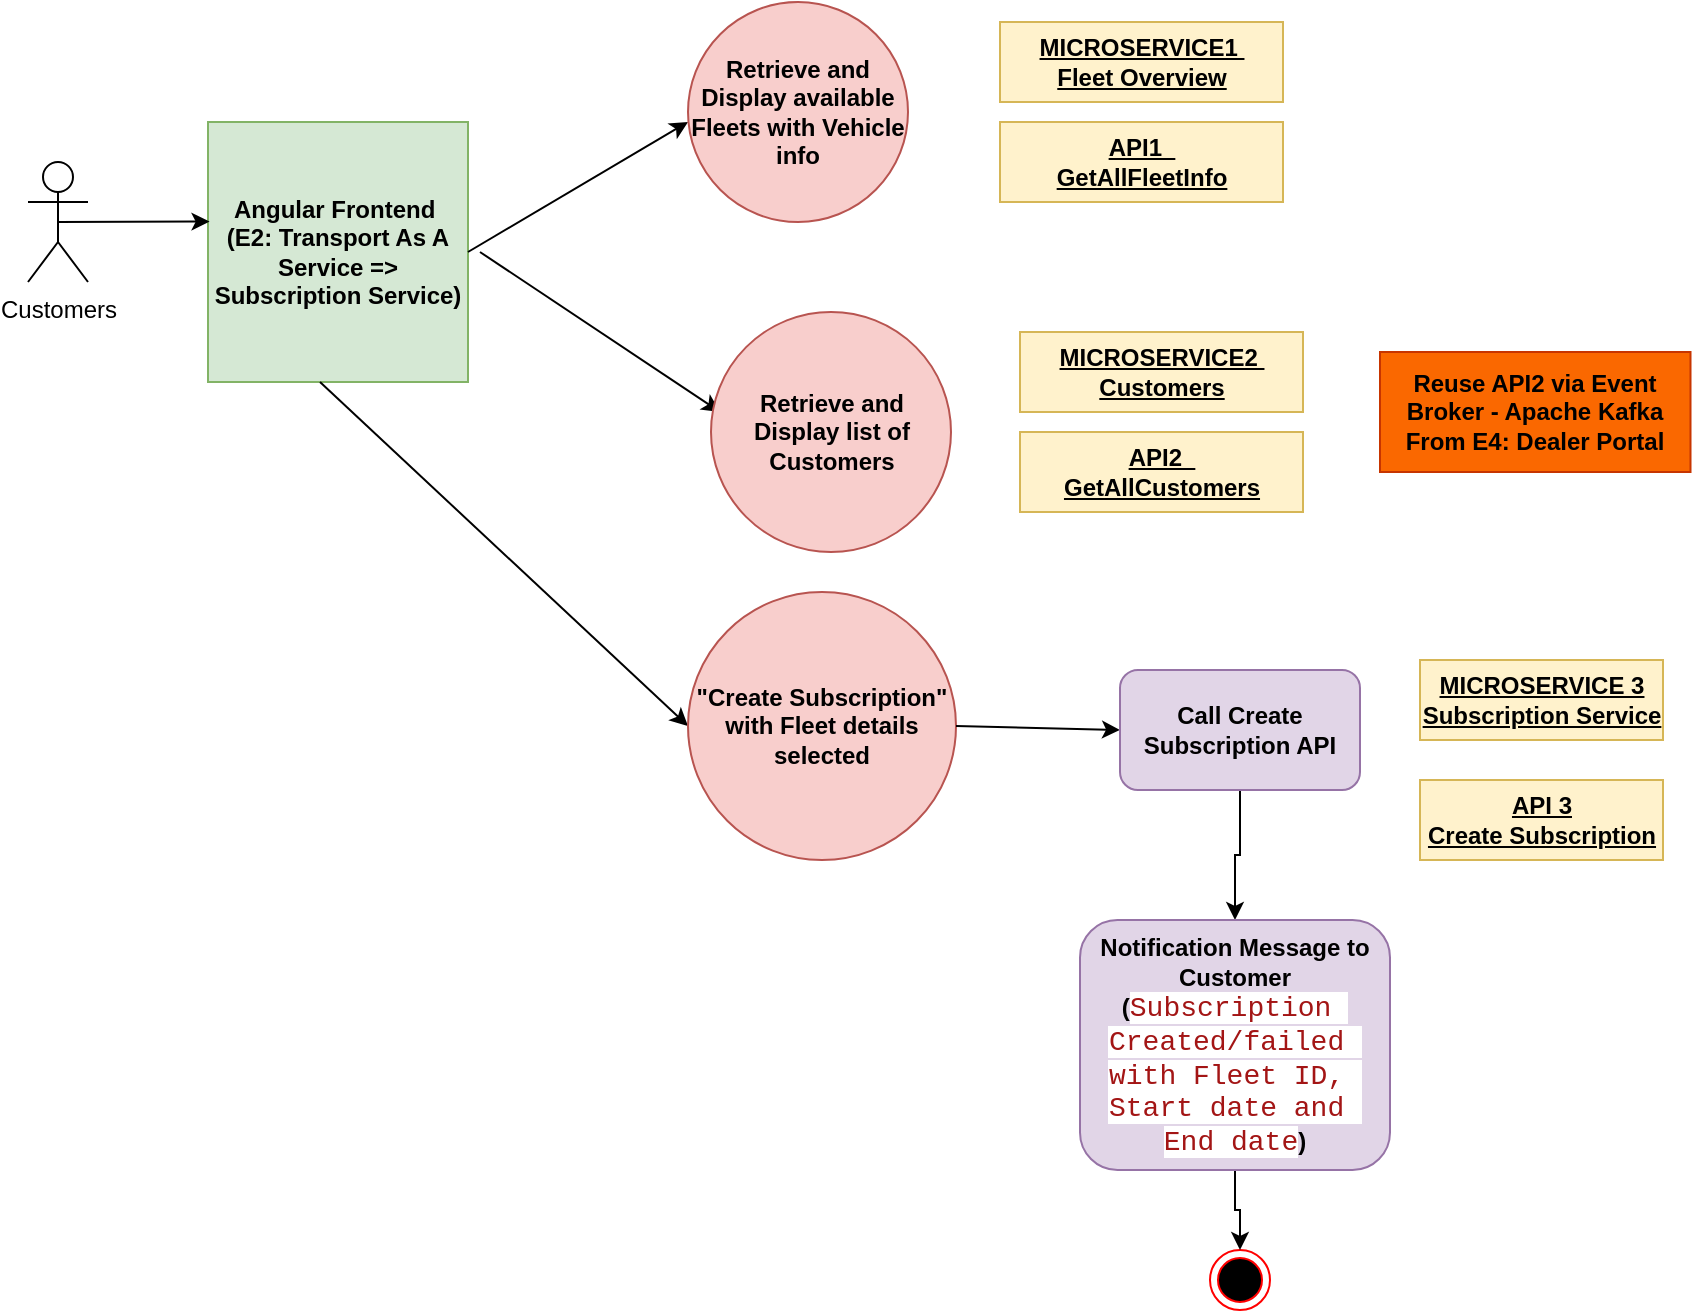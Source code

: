 <mxfile version="24.0.7" type="github">
  <diagram name="Page-1" id="QUUZMIHogQgfO9D1SSY1">
    <mxGraphModel dx="2304" dy="588" grid="1" gridSize="10" guides="1" tooltips="1" connect="1" arrows="1" fold="1" page="1" pageScale="1" pageWidth="850" pageHeight="1100" math="0" shadow="0">
      <root>
        <mxCell id="0" />
        <mxCell id="1" parent="0" />
        <mxCell id="bnjpEcjlknt-yDMa8jp4-1" value="Customers" style="shape=umlActor;verticalLabelPosition=bottom;verticalAlign=top;html=1;outlineConnect=0;" parent="1" vertex="1">
          <mxGeometry x="-26" y="235" width="30" height="60" as="geometry" />
        </mxCell>
        <mxCell id="bnjpEcjlknt-yDMa8jp4-2" value="&lt;b&gt;Angular Frontend&amp;nbsp; (E2: Transport As A Service =&amp;gt; Subscription Service)&lt;/b&gt;" style="whiteSpace=wrap;html=1;aspect=fixed;fillColor=#d5e8d4;strokeColor=#82b366;" parent="1" vertex="1">
          <mxGeometry x="64" y="215" width="130" height="130" as="geometry" />
        </mxCell>
        <mxCell id="bnjpEcjlknt-yDMa8jp4-3" value="" style="endArrow=classic;html=1;rounded=0;exitX=0.5;exitY=0.5;exitDx=0;exitDy=0;exitPerimeter=0;entryX=0.006;entryY=0.383;entryDx=0;entryDy=0;entryPerimeter=0;" parent="1" source="bnjpEcjlknt-yDMa8jp4-1" target="bnjpEcjlknt-yDMa8jp4-2" edge="1">
          <mxGeometry width="50" height="50" relative="1" as="geometry">
            <mxPoint x="224" y="325" as="sourcePoint" />
            <mxPoint x="274" y="275" as="targetPoint" />
          </mxGeometry>
        </mxCell>
        <mxCell id="bnjpEcjlknt-yDMa8jp4-4" value="" style="endArrow=classic;html=1;rounded=0;exitX=1;exitY=0.5;exitDx=0;exitDy=0;" parent="1" source="bnjpEcjlknt-yDMa8jp4-2" edge="1">
          <mxGeometry width="50" height="50" relative="1" as="geometry">
            <mxPoint x="224" y="325" as="sourcePoint" />
            <mxPoint x="304" y="215" as="targetPoint" />
          </mxGeometry>
        </mxCell>
        <mxCell id="bnjpEcjlknt-yDMa8jp4-5" value="&lt;b&gt;Retrieve and Display available Fleets with Vehicle info&lt;/b&gt;" style="ellipse;whiteSpace=wrap;html=1;aspect=fixed;fillColor=#f8cecc;strokeColor=#b85450;" parent="1" vertex="1">
          <mxGeometry x="304" y="155" width="110" height="110" as="geometry" />
        </mxCell>
        <mxCell id="bnjpEcjlknt-yDMa8jp4-6" value="" style="endArrow=classic;html=1;rounded=0;exitX=1;exitY=0.5;exitDx=0;exitDy=0;entryX=0;entryY=0.5;entryDx=0;entryDy=0;" parent="1" target="bnjpEcjlknt-yDMa8jp4-7" edge="1">
          <mxGeometry width="50" height="50" relative="1" as="geometry">
            <mxPoint x="120" y="345" as="sourcePoint" />
            <mxPoint x="230" y="420" as="targetPoint" />
          </mxGeometry>
        </mxCell>
        <mxCell id="bnjpEcjlknt-yDMa8jp4-7" value="&lt;b&gt;&quot;Create Subscription&quot; with Fleet details selected&lt;/b&gt;" style="ellipse;whiteSpace=wrap;html=1;aspect=fixed;fillColor=#f8cecc;strokeColor=#b85450;" parent="1" vertex="1">
          <mxGeometry x="304" y="450" width="134" height="134" as="geometry" />
        </mxCell>
        <mxCell id="bnjpEcjlknt-yDMa8jp4-8" value="" style="endArrow=classic;html=1;rounded=0;exitX=1;exitY=0.5;exitDx=0;exitDy=0;" parent="1" source="bnjpEcjlknt-yDMa8jp4-7" edge="1">
          <mxGeometry width="50" height="50" relative="1" as="geometry">
            <mxPoint x="444" y="564" as="sourcePoint" />
            <mxPoint x="520" y="519" as="targetPoint" />
          </mxGeometry>
        </mxCell>
        <mxCell id="bnjpEcjlknt-yDMa8jp4-12" value="" style="edgeStyle=orthogonalEdgeStyle;rounded=0;orthogonalLoop=1;jettySize=auto;html=1;" parent="1" source="bnjpEcjlknt-yDMa8jp4-13" edge="1" target="bnjpEcjlknt-yDMa8jp4-24">
          <mxGeometry relative="1" as="geometry">
            <mxPoint x="534" y="744" as="targetPoint" />
          </mxGeometry>
        </mxCell>
        <mxCell id="bnjpEcjlknt-yDMa8jp4-13" value="&lt;b&gt;Call Create Subscription API&lt;/b&gt;" style="rounded=1;whiteSpace=wrap;html=1;fillColor=#e1d5e7;strokeColor=#9673a6;" parent="1" vertex="1">
          <mxGeometry x="520" y="489" width="120" height="60" as="geometry" />
        </mxCell>
        <mxCell id="bnjpEcjlknt-yDMa8jp4-18" value="" style="ellipse;html=1;shape=endState;fillColor=#000000;strokeColor=#ff0000;" parent="1" vertex="1">
          <mxGeometry x="565" y="779" width="30" height="30" as="geometry" />
        </mxCell>
        <mxCell id="bnjpEcjlknt-yDMa8jp4-20" value="&lt;b&gt;&lt;u&gt;MICROSERVICE1&amp;nbsp;&lt;/u&gt;&lt;/b&gt;&lt;div&gt;&lt;b&gt;&lt;u&gt;Fleet Overview&lt;/u&gt;&lt;/b&gt;&lt;/div&gt;" style="text;html=1;strokeColor=#d6b656;fillColor=#fff2cc;align=center;verticalAlign=middle;whiteSpace=wrap;rounded=0;" parent="1" vertex="1">
          <mxGeometry x="460" y="165" width="141.5" height="40" as="geometry" />
        </mxCell>
        <mxCell id="bnjpEcjlknt-yDMa8jp4-21" value="&lt;b&gt;&lt;u&gt;MICROSERVICE 3 Subscription Service&lt;/u&gt;&lt;/b&gt;" style="text;html=1;strokeColor=#d6b656;fillColor=#fff2cc;align=center;verticalAlign=middle;whiteSpace=wrap;rounded=0;" parent="1" vertex="1">
          <mxGeometry x="670" y="484" width="121.5" height="40" as="geometry" />
        </mxCell>
        <mxCell id="bnjpEcjlknt-yDMa8jp4-22" value="&lt;b&gt;&lt;u&gt;API1&amp;nbsp;&amp;nbsp;&lt;/u&gt;&lt;/b&gt;&lt;div&gt;&lt;b&gt;&lt;u&gt;GetAllFleetInfo&lt;/u&gt;&lt;/b&gt;&lt;/div&gt;" style="text;html=1;strokeColor=#d6b656;fillColor=#fff2cc;align=center;verticalAlign=middle;whiteSpace=wrap;rounded=0;" parent="1" vertex="1">
          <mxGeometry x="460" y="215" width="141.5" height="40" as="geometry" />
        </mxCell>
        <mxCell id="bnjpEcjlknt-yDMa8jp4-23" value="&lt;b&gt;&lt;u&gt;API 3&lt;/u&gt;&lt;/b&gt;&lt;div&gt;&lt;b&gt;&lt;u&gt;Create Subscription&lt;/u&gt;&lt;/b&gt;&lt;/div&gt;" style="text;html=1;strokeColor=#d6b656;fillColor=#fff2cc;align=center;verticalAlign=middle;whiteSpace=wrap;rounded=0;" parent="1" vertex="1">
          <mxGeometry x="670" y="544" width="121.5" height="40" as="geometry" />
        </mxCell>
        <mxCell id="pudLjY0xGoM-pLV7_xxN-1" value="" style="edgeStyle=orthogonalEdgeStyle;rounded=0;orthogonalLoop=1;jettySize=auto;html=1;" edge="1" parent="1" source="bnjpEcjlknt-yDMa8jp4-24" target="bnjpEcjlknt-yDMa8jp4-18">
          <mxGeometry relative="1" as="geometry" />
        </mxCell>
        <mxCell id="bnjpEcjlknt-yDMa8jp4-24" value="&lt;span style=&quot;font-weight: 700;&quot;&gt;Notification Message to Customer (&lt;/span&gt;&lt;font face=&quot;Consolas, Courier New, monospace&quot; color=&quot;#a31515&quot;&gt;&lt;span style=&quot;font-size: 14px; white-space: pre; background-color: rgb(255, 255, 255);&quot;&gt;Subscription &lt;/span&gt;&lt;/font&gt;&lt;div&gt;&lt;font face=&quot;Consolas, Courier New, monospace&quot; color=&quot;#a31515&quot;&gt;&lt;span style=&quot;font-size: 14px; white-space: pre; background-color: rgb(255, 255, 255);&quot;&gt;Created/failed &lt;/span&gt;&lt;/font&gt;&lt;div&gt;&lt;font face=&quot;Consolas, Courier New, monospace&quot; color=&quot;#a31515&quot;&gt;&lt;span style=&quot;font-size: 14px; white-space: pre; background-color: rgb(255, 255, 255);&quot;&gt;with Fleet ID, &lt;/span&gt;&lt;/font&gt;&lt;/div&gt;&lt;div&gt;&lt;font face=&quot;Consolas, Courier New, monospace&quot; color=&quot;#a31515&quot;&gt;&lt;span style=&quot;font-size: 14px; white-space: pre; background-color: rgb(255, 255, 255);&quot;&gt;Start date and &lt;/span&gt;&lt;/font&gt;&lt;/div&gt;&lt;div&gt;&lt;font face=&quot;Consolas, Courier New, monospace&quot; color=&quot;#a31515&quot;&gt;&lt;span style=&quot;font-size: 14px; white-space: pre; background-color: rgb(255, 255, 255);&quot;&gt;End date&lt;/span&gt;&lt;/font&gt;&lt;span style=&quot;background-color: initial; font-weight: 700;&quot;&gt;)&lt;/span&gt;&lt;/div&gt;&lt;/div&gt;" style="rounded=1;whiteSpace=wrap;html=1;fillColor=#e1d5e7;strokeColor=#9673a6;" parent="1" vertex="1">
          <mxGeometry x="500" y="614" width="155" height="125" as="geometry" />
        </mxCell>
        <mxCell id="bnjpEcjlknt-yDMa8jp4-25" value="&lt;b&gt;Reuse API2 via Event Broker - Apache Kafka From E4: Dealer Portal&lt;/b&gt;" style="text;html=1;strokeColor=#C73500;fillColor=#fa6800;align=center;verticalAlign=middle;whiteSpace=wrap;rounded=0;fontColor=#000000;" parent="1" vertex="1">
          <mxGeometry x="650" y="330" width="155.25" height="60" as="geometry" />
        </mxCell>
        <mxCell id="bnjpEcjlknt-yDMa8jp4-26" value="" style="endArrow=classic;html=1;rounded=0;" parent="1" edge="1">
          <mxGeometry width="50" height="50" relative="1" as="geometry">
            <mxPoint x="200" y="280" as="sourcePoint" />
            <mxPoint x="320" y="360" as="targetPoint" />
          </mxGeometry>
        </mxCell>
        <mxCell id="bnjpEcjlknt-yDMa8jp4-27" value="&lt;b&gt;Retrieve and Display list of Customers&lt;/b&gt;" style="ellipse;whiteSpace=wrap;html=1;aspect=fixed;fillColor=#f8cecc;strokeColor=#b85450;" parent="1" vertex="1">
          <mxGeometry x="315.5" y="310" width="120" height="120" as="geometry" />
        </mxCell>
        <mxCell id="bnjpEcjlknt-yDMa8jp4-28" value="&lt;b&gt;&lt;u&gt;MICROSERVICE2&amp;nbsp;&lt;/u&gt;&lt;/b&gt;&lt;div&gt;&lt;b&gt;&lt;u&gt;Customers&lt;/u&gt;&lt;/b&gt;&lt;/div&gt;" style="text;html=1;strokeColor=#d6b656;fillColor=#fff2cc;align=center;verticalAlign=middle;whiteSpace=wrap;rounded=0;" parent="1" vertex="1">
          <mxGeometry x="470" y="320" width="141.5" height="40" as="geometry" />
        </mxCell>
        <mxCell id="bnjpEcjlknt-yDMa8jp4-29" value="&lt;b&gt;&lt;u&gt;API2&amp;nbsp;&amp;nbsp;&lt;/u&gt;&lt;/b&gt;&lt;div&gt;&lt;b&gt;&lt;u&gt;GetAllCustomers&lt;/u&gt;&lt;/b&gt;&lt;/div&gt;" style="text;html=1;strokeColor=#d6b656;fillColor=#fff2cc;align=center;verticalAlign=middle;whiteSpace=wrap;rounded=0;" parent="1" vertex="1">
          <mxGeometry x="470" y="370" width="141.5" height="40" as="geometry" />
        </mxCell>
      </root>
    </mxGraphModel>
  </diagram>
</mxfile>
